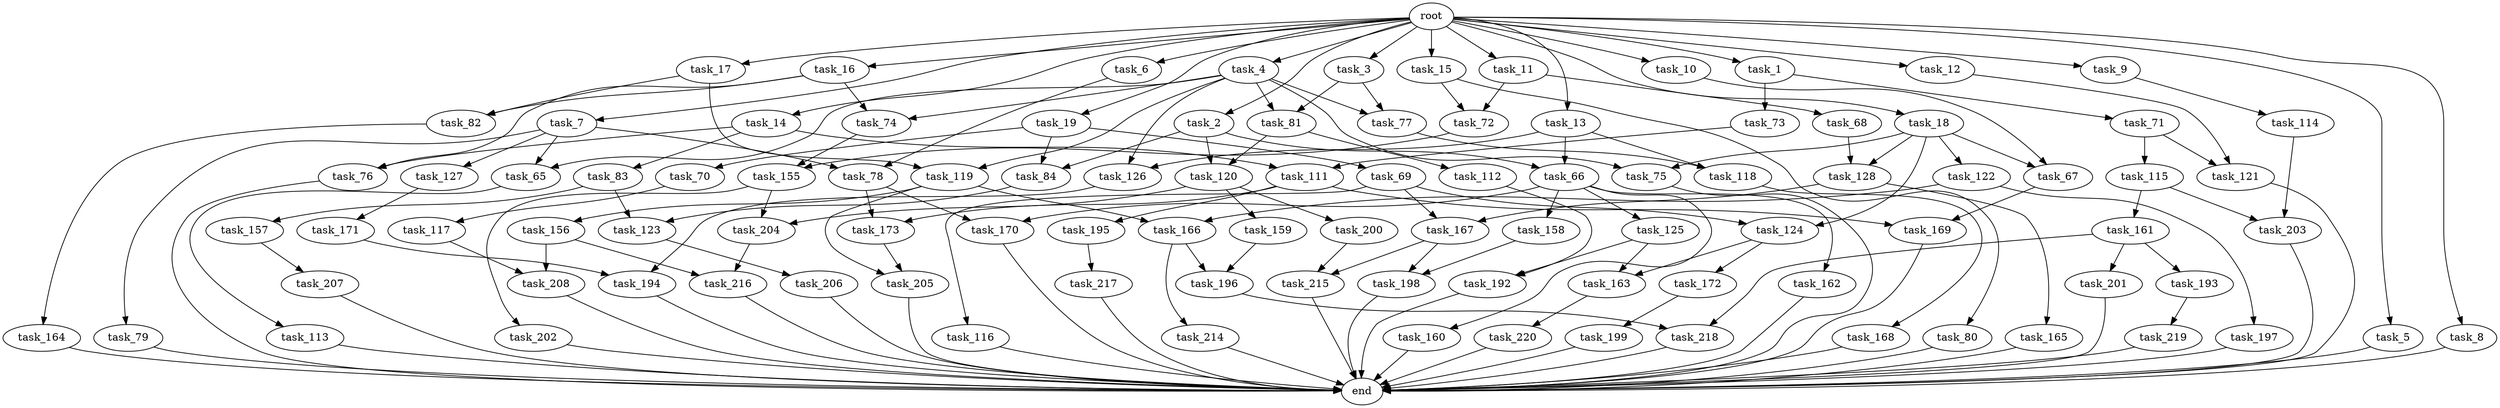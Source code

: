 digraph G {
  task_11 [size="2.048000"];
  task_171 [size="618475290.624000"];
  task_195 [size="154618822.656000"];
  task_17 [size="2.048000"];
  task_219 [size="841813590.016000"];
  task_217 [size="429496729.600000"];
  task_126 [size="3109556322.304000"];
  task_69 [size="429496729.600000"];
  task_155 [size="3109556322.304000"];
  task_199 [size="1717986918.400000"];
  task_73 [size="154618822.656000"];
  task_200 [size="154618822.656000"];
  task_197 [size="1717986918.400000"];
  task_7 [size="2.048000"];
  task_113 [size="1099511627.776000"];
  task_67 [size="2817498546.176000"];
  task_122 [size="1717986918.400000"];
  task_79 [size="429496729.600000"];
  task_214 [size="1717986918.400000"];
  task_157 [size="429496729.600000"];
  task_205 [size="858993459.200000"];
  task_216 [size="773094113.280000"];
  task_115 [size="154618822.656000"];
  task_172 [size="68719476.736000"];
  end [size="0.000000"];
  task_128 [size="3435973836.800000"];
  task_206 [size="1391569403.904000"];
  task_192 [size="687194767.360000"];
  task_203 [size="1786706395.136000"];
  task_119 [size="2491081031.680000"];
  task_81 [size="1666447310.848000"];
  task_196 [size="3109556322.304000"];
  task_112 [size="1391569403.904000"];
  task_121 [size="1546188226.560000"];
  task_83 [size="1391569403.904000"];
  task_198 [size="1821066133.504000"];
  task_202 [size="68719476.736000"];
  task_80 [size="618475290.624000"];
  task_207 [size="68719476.736000"];
  task_14 [size="2.048000"];
  task_125 [size="1099511627.776000"];
  task_215 [size="2783138807.808000"];
  task_127 [size="429496729.600000"];
  task_158 [size="1099511627.776000"];
  task_9 [size="2.048000"];
  task_111 [size="1546188226.560000"];
  task_75 [size="3109556322.304000"];
  root [size="0.000000"];
  task_70 [size="429496729.600000"];
  task_161 [size="68719476.736000"];
  task_218 [size="1374389534.720000"];
  task_165 [size="618475290.624000"];
  task_4 [size="2.048000"];
  task_84 [size="1529008357.376000"];
  task_65 [size="1821066133.504000"];
  task_78 [size="2147483648.000000"];
  task_19 [size="2.048000"];
  task_13 [size="2.048000"];
  task_194 [size="1821066133.504000"];
  task_66 [size="2817498546.176000"];
  task_120 [size="2491081031.680000"];
  task_159 [size="154618822.656000"];
  task_169 [size="1254130450.432000"];
  task_204 [size="223338299.392000"];
  task_170 [size="1168231104.512000"];
  task_124 [size="1992864825.344000"];
  task_6 [size="2.048000"];
  task_220 [size="1717986918.400000"];
  task_116 [size="274877906.944000"];
  task_16 [size="2.048000"];
  task_201 [size="274877906.944000"];
  task_3 [size="2.048000"];
  task_117 [size="429496729.600000"];
  task_15 [size="2.048000"];
  task_166 [size="2147483648.000000"];
  task_10 [size="2.048000"];
  task_118 [size="3435973836.800000"];
  task_193 [size="274877906.944000"];
  task_74 [size="2010044694.528000"];
  task_173 [size="223338299.392000"];
  task_160 [size="1099511627.776000"];
  task_1 [size="2.048000"];
  task_208 [size="2336462209.024000"];
  task_5 [size="2.048000"];
  task_156 [size="429496729.600000"];
  task_68 [size="841813590.016000"];
  task_168 [size="68719476.736000"];
  task_2 [size="2.048000"];
  task_72 [size="1460288880.640000"];
  task_71 [size="154618822.656000"];
  task_114 [size="618475290.624000"];
  task_12 [size="2.048000"];
  task_8 [size="2.048000"];
  task_167 [size="893353197.568000"];
  task_163 [size="137438953.472000"];
  task_123 [size="498216206.336000"];
  task_18 [size="2.048000"];
  task_82 [size="1717986918.400000"];
  task_164 [size="1717986918.400000"];
  task_162 [size="1099511627.776000"];
  task_77 [size="1666447310.848000"];
  task_76 [size="2010044694.528000"];

  task_11 -> task_68 [size="411041792.000000"];
  task_11 -> task_72 [size="411041792.000000"];
  task_171 -> task_194 [size="209715200.000000"];
  task_195 -> task_217 [size="209715200.000000"];
  task_17 -> task_82 [size="536870912.000000"];
  task_17 -> task_119 [size="536870912.000000"];
  task_219 -> end [size="1.000000"];
  task_217 -> end [size="1.000000"];
  task_126 -> task_194 [size="679477248.000000"];
  task_69 -> task_124 [size="134217728.000000"];
  task_69 -> task_167 [size="134217728.000000"];
  task_69 -> task_116 [size="134217728.000000"];
  task_155 -> task_204 [size="33554432.000000"];
  task_155 -> task_202 [size="33554432.000000"];
  task_199 -> end [size="1.000000"];
  task_73 -> task_111 [size="75497472.000000"];
  task_200 -> task_215 [size="679477248.000000"];
  task_197 -> end [size="1.000000"];
  task_7 -> task_65 [size="209715200.000000"];
  task_7 -> task_78 [size="209715200.000000"];
  task_7 -> task_79 [size="209715200.000000"];
  task_7 -> task_127 [size="209715200.000000"];
  task_113 -> end [size="1.000000"];
  task_67 -> task_169 [size="536870912.000000"];
  task_122 -> task_197 [size="838860800.000000"];
  task_122 -> task_166 [size="838860800.000000"];
  task_79 -> end [size="1.000000"];
  task_214 -> end [size="1.000000"];
  task_157 -> task_207 [size="33554432.000000"];
  task_205 -> end [size="1.000000"];
  task_216 -> end [size="1.000000"];
  task_115 -> task_161 [size="33554432.000000"];
  task_115 -> task_203 [size="33554432.000000"];
  task_172 -> task_199 [size="838860800.000000"];
  task_128 -> task_165 [size="301989888.000000"];
  task_128 -> task_167 [size="301989888.000000"];
  task_206 -> end [size="1.000000"];
  task_192 -> end [size="1.000000"];
  task_203 -> end [size="1.000000"];
  task_119 -> task_166 [size="209715200.000000"];
  task_119 -> task_205 [size="209715200.000000"];
  task_119 -> task_156 [size="209715200.000000"];
  task_81 -> task_112 [size="679477248.000000"];
  task_81 -> task_120 [size="679477248.000000"];
  task_196 -> task_218 [size="536870912.000000"];
  task_112 -> task_192 [size="301989888.000000"];
  task_121 -> end [size="1.000000"];
  task_83 -> task_123 [size="209715200.000000"];
  task_83 -> task_157 [size="209715200.000000"];
  task_198 -> end [size="1.000000"];
  task_202 -> end [size="1.000000"];
  task_80 -> end [size="1.000000"];
  task_207 -> end [size="1.000000"];
  task_14 -> task_111 [size="679477248.000000"];
  task_14 -> task_76 [size="679477248.000000"];
  task_14 -> task_83 [size="679477248.000000"];
  task_125 -> task_192 [size="33554432.000000"];
  task_125 -> task_163 [size="33554432.000000"];
  task_215 -> end [size="1.000000"];
  task_127 -> task_171 [size="301989888.000000"];
  task_158 -> task_198 [size="209715200.000000"];
  task_9 -> task_114 [size="301989888.000000"];
  task_111 -> task_173 [size="75497472.000000"];
  task_111 -> task_169 [size="75497472.000000"];
  task_111 -> task_195 [size="75497472.000000"];
  task_75 -> end [size="1.000000"];
  root -> task_15 [size="1.000000"];
  root -> task_16 [size="1.000000"];
  root -> task_5 [size="1.000000"];
  root -> task_11 [size="1.000000"];
  root -> task_3 [size="1.000000"];
  root -> task_12 [size="1.000000"];
  root -> task_8 [size="1.000000"];
  root -> task_6 [size="1.000000"];
  root -> task_17 [size="1.000000"];
  root -> task_7 [size="1.000000"];
  root -> task_10 [size="1.000000"];
  root -> task_1 [size="1.000000"];
  root -> task_4 [size="1.000000"];
  root -> task_2 [size="1.000000"];
  root -> task_19 [size="1.000000"];
  root -> task_13 [size="1.000000"];
  root -> task_14 [size="1.000000"];
  root -> task_9 [size="1.000000"];
  root -> task_18 [size="1.000000"];
  task_70 -> task_117 [size="209715200.000000"];
  task_161 -> task_201 [size="134217728.000000"];
  task_161 -> task_218 [size="134217728.000000"];
  task_161 -> task_193 [size="134217728.000000"];
  task_218 -> end [size="1.000000"];
  task_165 -> end [size="1.000000"];
  task_4 -> task_75 [size="679477248.000000"];
  task_4 -> task_81 [size="679477248.000000"];
  task_4 -> task_119 [size="679477248.000000"];
  task_4 -> task_65 [size="679477248.000000"];
  task_4 -> task_77 [size="679477248.000000"];
  task_4 -> task_126 [size="679477248.000000"];
  task_4 -> task_74 [size="679477248.000000"];
  task_84 -> task_123 [size="33554432.000000"];
  task_65 -> task_113 [size="536870912.000000"];
  task_78 -> task_173 [size="33554432.000000"];
  task_78 -> task_170 [size="33554432.000000"];
  task_19 -> task_69 [size="209715200.000000"];
  task_19 -> task_70 [size="209715200.000000"];
  task_19 -> task_84 [size="209715200.000000"];
  task_13 -> task_66 [size="838860800.000000"];
  task_13 -> task_118 [size="838860800.000000"];
  task_13 -> task_126 [size="838860800.000000"];
  task_194 -> end [size="1.000000"];
  task_66 -> task_125 [size="536870912.000000"];
  task_66 -> task_160 [size="536870912.000000"];
  task_66 -> task_158 [size="536870912.000000"];
  task_66 -> task_170 [size="536870912.000000"];
  task_66 -> task_162 [size="536870912.000000"];
  task_120 -> task_200 [size="75497472.000000"];
  task_120 -> task_159 [size="75497472.000000"];
  task_120 -> task_204 [size="75497472.000000"];
  task_159 -> task_196 [size="679477248.000000"];
  task_169 -> end [size="1.000000"];
  task_204 -> task_216 [size="75497472.000000"];
  task_170 -> end [size="1.000000"];
  task_124 -> task_172 [size="33554432.000000"];
  task_124 -> task_163 [size="33554432.000000"];
  task_6 -> task_78 [size="838860800.000000"];
  task_220 -> end [size="1.000000"];
  task_116 -> end [size="1.000000"];
  task_16 -> task_82 [size="301989888.000000"];
  task_16 -> task_76 [size="301989888.000000"];
  task_16 -> task_74 [size="301989888.000000"];
  task_201 -> end [size="1.000000"];
  task_3 -> task_77 [size="134217728.000000"];
  task_3 -> task_81 [size="134217728.000000"];
  task_117 -> task_208 [size="838860800.000000"];
  task_15 -> task_72 [size="301989888.000000"];
  task_15 -> task_80 [size="301989888.000000"];
  task_166 -> task_214 [size="838860800.000000"];
  task_166 -> task_196 [size="838860800.000000"];
  task_10 -> task_67 [size="536870912.000000"];
  task_118 -> task_168 [size="33554432.000000"];
  task_193 -> task_219 [size="411041792.000000"];
  task_74 -> task_155 [size="679477248.000000"];
  task_173 -> task_205 [size="209715200.000000"];
  task_160 -> end [size="1.000000"];
  task_1 -> task_73 [size="75497472.000000"];
  task_1 -> task_71 [size="75497472.000000"];
  task_208 -> end [size="1.000000"];
  task_5 -> end [size="1.000000"];
  task_156 -> task_216 [size="301989888.000000"];
  task_156 -> task_208 [size="301989888.000000"];
  task_68 -> task_128 [size="838860800.000000"];
  task_168 -> end [size="1.000000"];
  task_2 -> task_66 [size="536870912.000000"];
  task_2 -> task_120 [size="536870912.000000"];
  task_2 -> task_84 [size="536870912.000000"];
  task_72 -> task_155 [size="838860800.000000"];
  task_71 -> task_121 [size="75497472.000000"];
  task_71 -> task_115 [size="75497472.000000"];
  task_114 -> task_203 [size="838860800.000000"];
  task_12 -> task_121 [size="679477248.000000"];
  task_8 -> end [size="1.000000"];
  task_167 -> task_198 [size="679477248.000000"];
  task_167 -> task_215 [size="679477248.000000"];
  task_163 -> task_220 [size="838860800.000000"];
  task_123 -> task_206 [size="679477248.000000"];
  task_18 -> task_75 [size="838860800.000000"];
  task_18 -> task_67 [size="838860800.000000"];
  task_18 -> task_122 [size="838860800.000000"];
  task_18 -> task_128 [size="838860800.000000"];
  task_18 -> task_124 [size="838860800.000000"];
  task_82 -> task_164 [size="838860800.000000"];
  task_164 -> end [size="1.000000"];
  task_162 -> end [size="1.000000"];
  task_77 -> task_118 [size="838860800.000000"];
  task_76 -> end [size="1.000000"];
}
